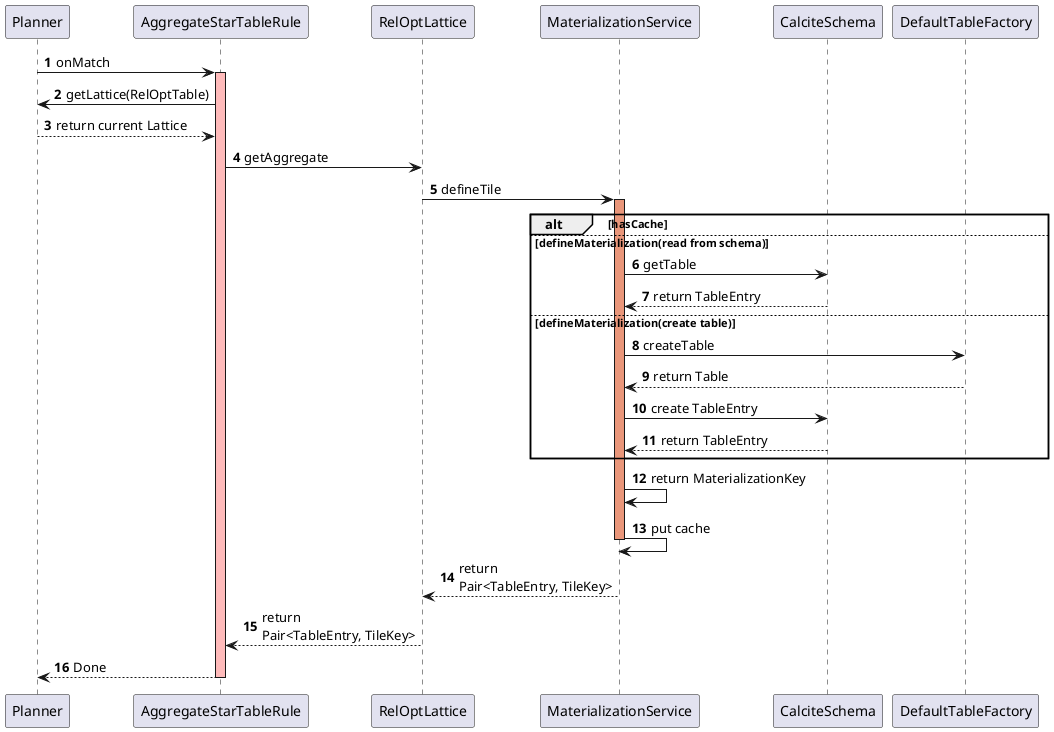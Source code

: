 @startuml
'https://plantuml.com/sequence-diagram

autonumber

Planner -> AggregateStarTableRule: onMatch
activate AggregateStarTableRule #FFBBBB
AggregateStarTableRule -> Planner: getLattice(RelOptTable)
Planner --> AggregateStarTableRule: return current Lattice
AggregateStarTableRule -> RelOptLattice: getAggregate
RelOptLattice -> MaterializationService: defineTile

alt hasCache

else defineMaterialization(read from schema)
  activate MaterializationService #DarkSalmon
  MaterializationService ->  CalciteSchema: getTable
  CalciteSchema --> MaterializationService: return TableEntry

else defineMaterialization(create table)
  MaterializationService ->  DefaultTableFactory: createTable
  DefaultTableFactory --> MaterializationService: return Table
  MaterializationService -> CalciteSchema: create TableEntry
  CalciteSchema --> MaterializationService: return TableEntry
end
MaterializationService -> MaterializationService: return MaterializationKey
MaterializationService -> MaterializationService: put cache
deactivate MaterializationService

MaterializationService --> RelOptLattice: return\nPair<TableEntry, TileKey>

RelOptLattice --> AggregateStarTableRule: return\nPair<TableEntry, TileKey>
AggregateStarTableRule --> Planner: Done
deactivate AggregateStarTableRule
@enduml